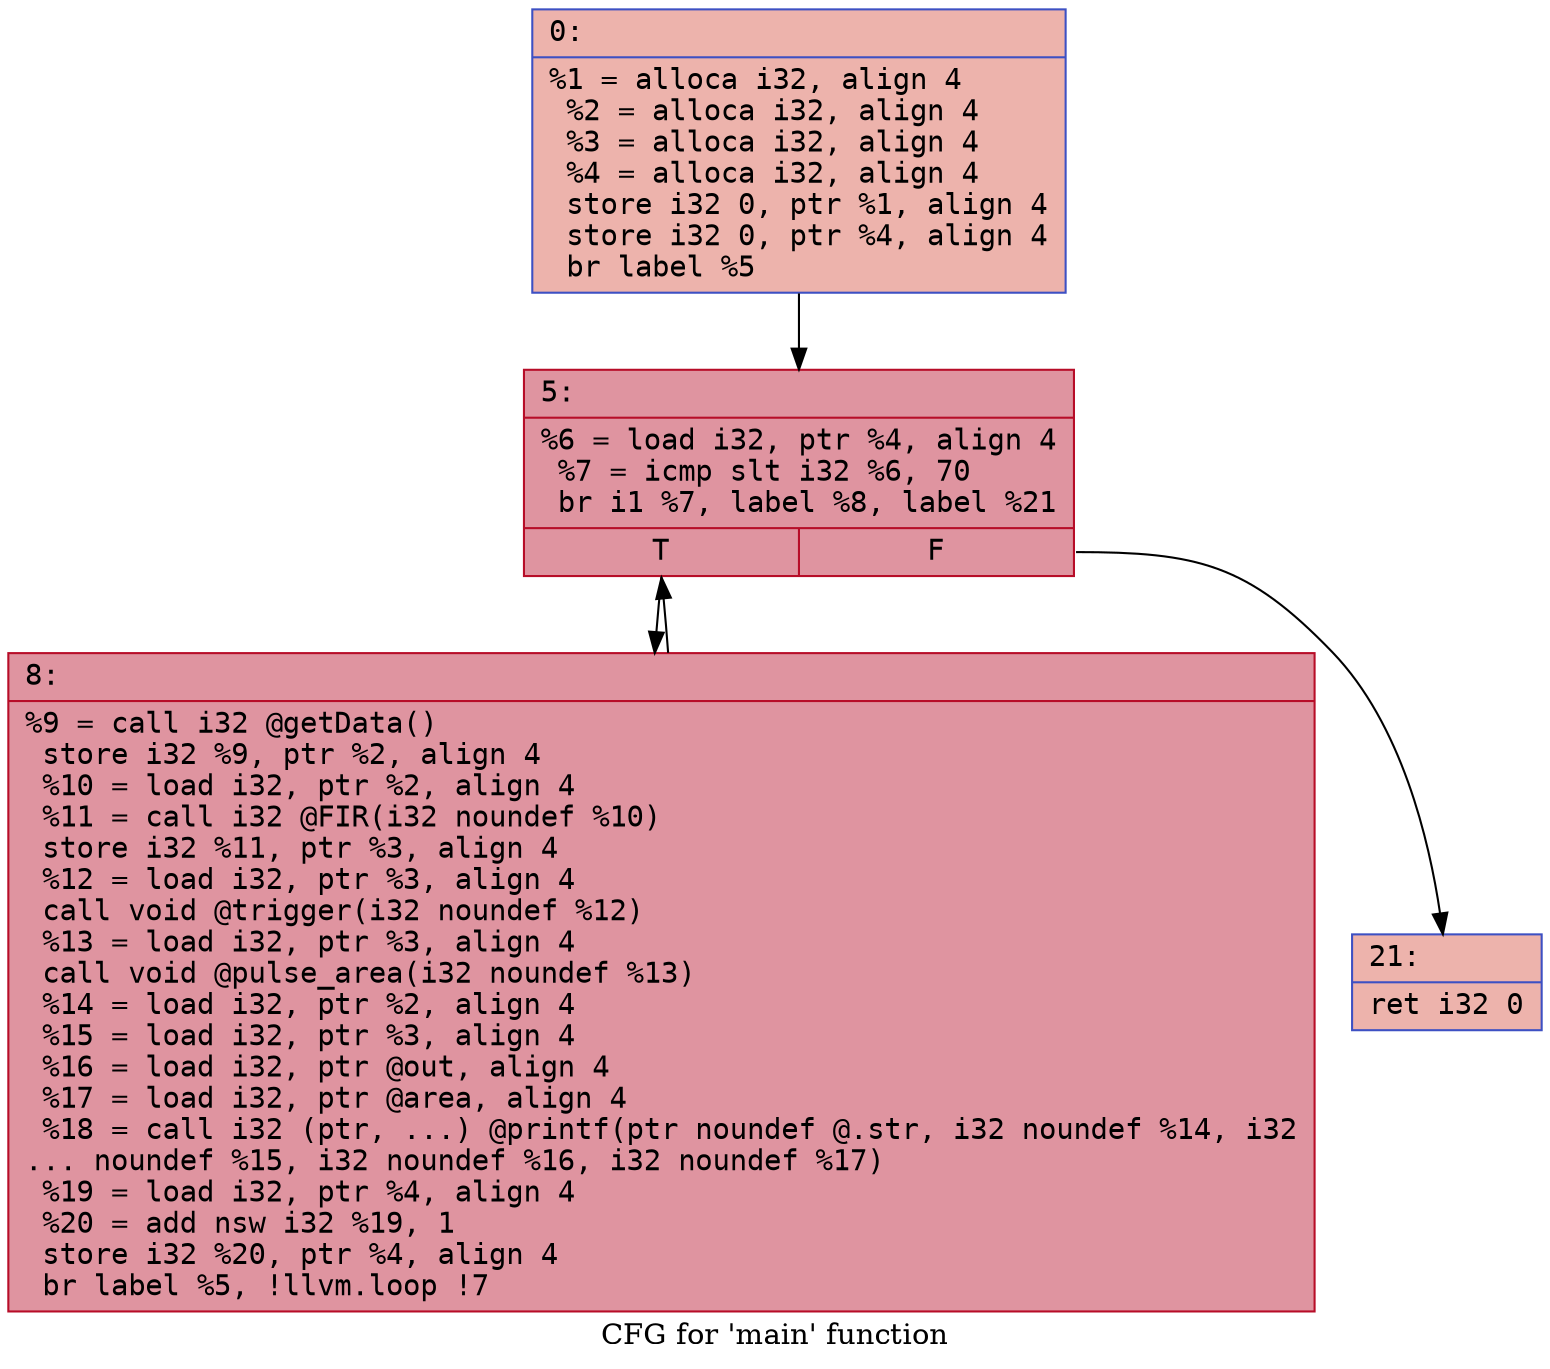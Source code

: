 digraph "CFG for 'main' function" {
	label="CFG for 'main' function";

	Node0x55799bf661d0 [shape=record,color="#3d50c3ff", style=filled, fillcolor="#d6524470" fontname="Courier",label="{0:\l|  %1 = alloca i32, align 4\l  %2 = alloca i32, align 4\l  %3 = alloca i32, align 4\l  %4 = alloca i32, align 4\l  store i32 0, ptr %1, align 4\l  store i32 0, ptr %4, align 4\l  br label %5\l}"];
	Node0x55799bf661d0 -> Node0x55799bf66570[tooltip="0 -> 5\nProbability 100.00%" ];
	Node0x55799bf66570 [shape=record,color="#b70d28ff", style=filled, fillcolor="#b70d2870" fontname="Courier",label="{5:\l|  %6 = load i32, ptr %4, align 4\l  %7 = icmp slt i32 %6, 70\l  br i1 %7, label %8, label %21\l|{<s0>T|<s1>F}}"];
	Node0x55799bf66570:s0 -> Node0x55799bf66750[tooltip="5 -> 8\nProbability 96.88%" ];
	Node0x55799bf66570:s1 -> Node0x55799bf667b0[tooltip="5 -> 21\nProbability 3.12%" ];
	Node0x55799bf66750 [shape=record,color="#b70d28ff", style=filled, fillcolor="#b70d2870" fontname="Courier",label="{8:\l|  %9 = call i32 @getData()\l  store i32 %9, ptr %2, align 4\l  %10 = load i32, ptr %2, align 4\l  %11 = call i32 @FIR(i32 noundef %10)\l  store i32 %11, ptr %3, align 4\l  %12 = load i32, ptr %3, align 4\l  call void @trigger(i32 noundef %12)\l  %13 = load i32, ptr %3, align 4\l  call void @pulse_area(i32 noundef %13)\l  %14 = load i32, ptr %2, align 4\l  %15 = load i32, ptr %3, align 4\l  %16 = load i32, ptr @out, align 4\l  %17 = load i32, ptr @area, align 4\l  %18 = call i32 (ptr, ...) @printf(ptr noundef @.str, i32 noundef %14, i32\l... noundef %15, i32 noundef %16, i32 noundef %17)\l  %19 = load i32, ptr %4, align 4\l  %20 = add nsw i32 %19, 1\l  store i32 %20, ptr %4, align 4\l  br label %5, !llvm.loop !7\l}"];
	Node0x55799bf66750 -> Node0x55799bf66570[tooltip="8 -> 5\nProbability 100.00%" ];
	Node0x55799bf667b0 [shape=record,color="#3d50c3ff", style=filled, fillcolor="#d6524470" fontname="Courier",label="{21:\l|  ret i32 0\l}"];
}
